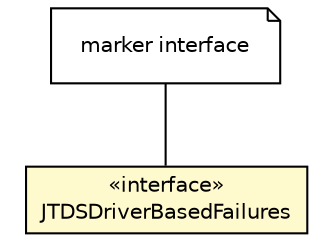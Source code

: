 #!/usr/local/bin/dot
#
# Class diagram 
# Generated by UMLGraph version R5_6-24-gf6e263 (http://www.umlgraph.org/)
#

digraph G {
	edge [fontname="Helvetica",fontsize=10,labelfontname="Helvetica",labelfontsize=10];
	node [fontname="Helvetica",fontsize=10,shape=plaintext];
	nodesep=0.25;
	ranksep=0.5;
	// nl.b3p.brmo.test.util.database.JTDSDriverBasedFailures
	c32 [label=<<table title="nl.b3p.brmo.test.util.database.JTDSDriverBasedFailures" border="0" cellborder="1" cellspacing="0" cellpadding="2" port="p" bgcolor="lemonChiffon" href="./JTDSDriverBasedFailures.html">
		<tr><td><table border="0" cellspacing="0" cellpadding="1">
<tr><td align="center" balign="center"> &#171;interface&#187; </td></tr>
<tr><td align="center" balign="center"> JTDSDriverBasedFailures </td></tr>
		</table></td></tr>
		</table>>, URL="./JTDSDriverBasedFailures.html", fontname="Helvetica", fontcolor="black", fontsize=10.0];
	// Note annotation
	n0cc32 [label=<<table title="nl.b3p.brmo.test.util.database.JTDSDriverBasedFailures" border="0" cellborder="0" cellspacing="0" cellpadding="2" port="p" href="./JTDSDriverBasedFailures.html">
		<tr><td><table border="0" cellspacing="0" cellpadding="1">
<tr><td align="left" balign="left"> marker interface </td></tr>
		</table></td></tr>
		</table>>, fontname="Helvetica", fontcolor="black", fontsize=10.0, shape=note];
	n0cc32 -> c32:p[arrowhead=none];
}

